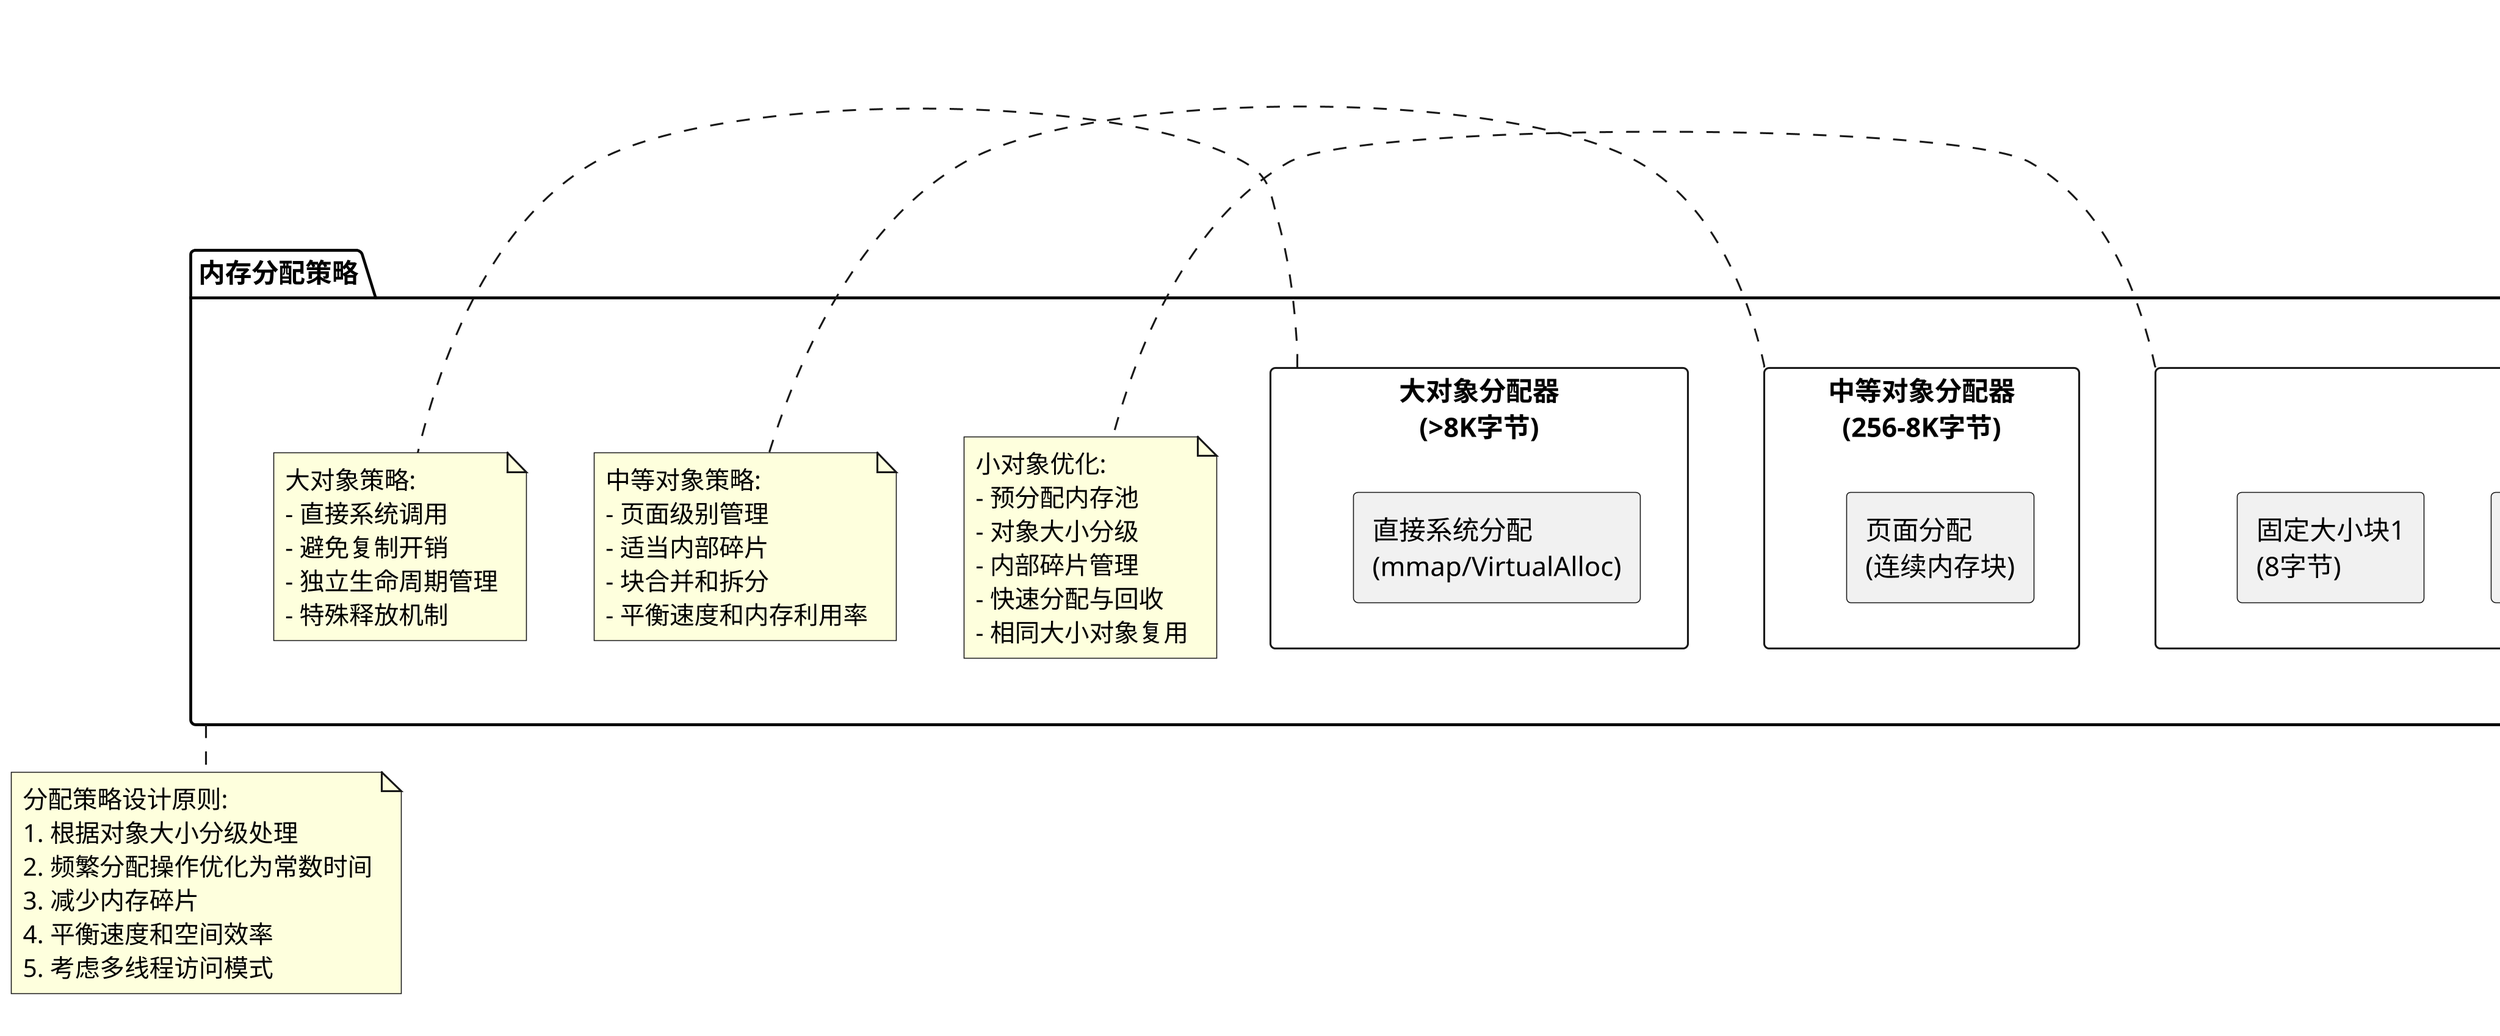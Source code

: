 @startuml memory_allocation_strategy
skinparam dpi 300
skinparam defaultFontName "Microsoft YaHei"

' 标题
title 内存分配与回收策略

' 基于大小的分配策略图
package "内存分配策略" as AllocStrategy {
    rectangle "小对象分配器\n(0-256字节)" as SmallAllocator {
        rectangle "固定大小块1\n(8字节)" as SmallBlock1
        rectangle "固定大小块2\n(16字节)" as SmallBlock2
        rectangle "固定大小块3\n(32字节)" as SmallBlock3
        rectangle "...\n(各种尺寸)" as SmallBlockEtc
        
        SmallBlock1 -[hidden]right-> SmallBlock2
        SmallBlock2 -[hidden]right-> SmallBlock3
        SmallBlock3 -[hidden]right-> SmallBlockEtc
    }
    
    rectangle "中等对象分配器\n(256-8K字节)" as MediumAllocator {
        rectangle "页面分配\n(连续内存块)" as MediumBlock
    }
    
    rectangle "大对象分配器\n(>8K字节)" as LargeAllocator {
        rectangle "直接系统分配\n(mmap/VirtualAlloc)" as LargeBlock
    }
    
    note right of SmallAllocator
      小对象优化:
      - 预分配内存池
      - 对象大小分级
      - 内部碎片管理
      - 快速分配与回收
      - 相同大小对象复用
    end note
    
    note right of MediumAllocator
      中等对象策略:
      - 页面级别管理
      - 适当内部碎片
      - 块合并和拆分
      - 平衡速度和内存利用率
    end note
    
    note right of LargeAllocator
      大对象策略:
      - 直接系统调用
      - 避免复制开销
      - 独立生命周期管理
      - 特殊释放机制
    end note
}

' 示例内存布局
rectangle "内存池布局示例" as MemoryLayout {
    rectangle "块头部信息" as BlockHeader
    
    rectangle "已分配对象" as UsedObj1
    rectangle "已分配对象" as UsedObj2
    rectangle "已分配对象" as UsedObj3
    rectangle "空闲块" as FreeBlock1
    rectangle "已分配对象" as UsedObj4
    rectangle "空闲块" as FreeBlock2
    rectangle "已分配对象" as UsedObj5
    
    BlockHeader -[hidden]down-> UsedObj1
    UsedObj1 -[hidden]right-> UsedObj2
    UsedObj2 -[hidden]right-> UsedObj3
    UsedObj3 -[hidden]right-> FreeBlock1
    FreeBlock1 -[hidden]right-> UsedObj4
    UsedObj4 -[hidden]right-> FreeBlock2
    FreeBlock2 -[hidden]right-> UsedObj5
}

' 内存分配决策流程
rectangle "分配策略流程" as AllocationFlow {
    rectangle "小对象分配流程" as SmallAlloc {
        rectangle "1. 查找对应大小的对象池" as SmallFind
        rectangle "2. 检查空闲列表" as SmallCheck
        rectangle "3. 优先从空闲列表获取" as SmallReuse
        rectangle "4. 必要时分配新内存块" as SmallNew
    }
    
    rectangle "中对象分配流程" as MediumAlloc {
        rectangle "1. 使用页面分配器" as MedFind
        rectangle "2. 从现有页面分配或创建新页面" as MedAlloc
    }
    
    rectangle "大对象分配流程" as LargeAlloc {
        rectangle "直接系统内存申请" as SysAlloc
    }
    
    SmallAlloc -[hidden]right-> MediumAlloc
    MediumAlloc -[hidden]right-> LargeAlloc
}

' 释放策略
rectangle "释放策略" as DeallocStrategy {
    card "小对象释放策略:" as SmallFree
    card "- 返回到对应大小的空闲列表" as SmallFree1
    card "- 延迟释放/批量释放" as SmallFree2
    card "- 内存复用优先于系统回收" as SmallFree3
    
    card "大对象释放策略:" as LargeFree
    card "- 可能直接返回系统" as LargeFree1
    card "- 考虑内存碎片整理" as LargeFree2
    card "- 阈值控制，防止频繁释放" as LargeFree3
    
    ' 使用垂直间隔
    SmallFree -[hidden]right-> LargeFree
}

' 特殊优化
rectangle "特殊优化技术" as SpecialOpt {
    card "线程本地缓存" as TLCache
    card "- 减少线程间竞争" as TLCache1
    card "- 提高局部性" as TLCache2
    
    card "对象池" as ObjPool
    card "- 对象预创建和复用" as ObjPool1
    card "- 减少构造和析构成本" as ObjPool2
    
    card "垃圾回收" as GC
    card "- 自动内存管理" as GC1
    card "- 周期性整理和压缩" as GC2
    
    ' 使用垂直和水平间隔
    TLCache -[hidden]right-> ObjPool
    ObjPool -[hidden]right-> GC
}

note bottom of MemoryLayout
  块状态管理:
  - 空闲块通过链表连接
  - 已分配块包含使用标记
  - 相邻空闲块可能合并
  - 大小信息存储在块头部
end note

note bottom of AllocStrategy
  分配策略设计原则:
  1. 根据对象大小分级处理
  2. 频繁分配操作优化为常数时间
  3. 减少内存碎片
  4. 平衡速度和空间效率
  5. 考虑多线程访问模式
end note

@enduml 